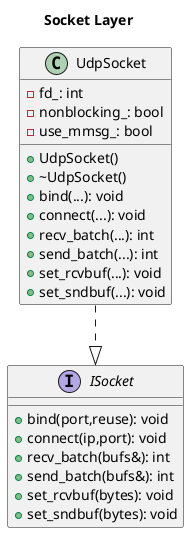 @startuml
title Socket Layer
interface ISocket {
  + bind(port,reuse): void
  + connect(ip,port): void
  + recv_batch(bufs&): int
  + send_batch(bufs&): int
  + set_rcvbuf(bytes): void
  + set_sndbuf(bytes): void
}
class UdpSocket {
  - fd_: int
  - nonblocking_: bool
  - use_mmsg_: bool
  + UdpSocket()
  + ~UdpSocket()
  + bind(...): void
  + connect(...): void
  + recv_batch(...): int
  + send_batch(...): int
  + set_rcvbuf(...): void
  + set_sndbuf(...): void
}
UdpSocket ..|> ISocket
@enduml

